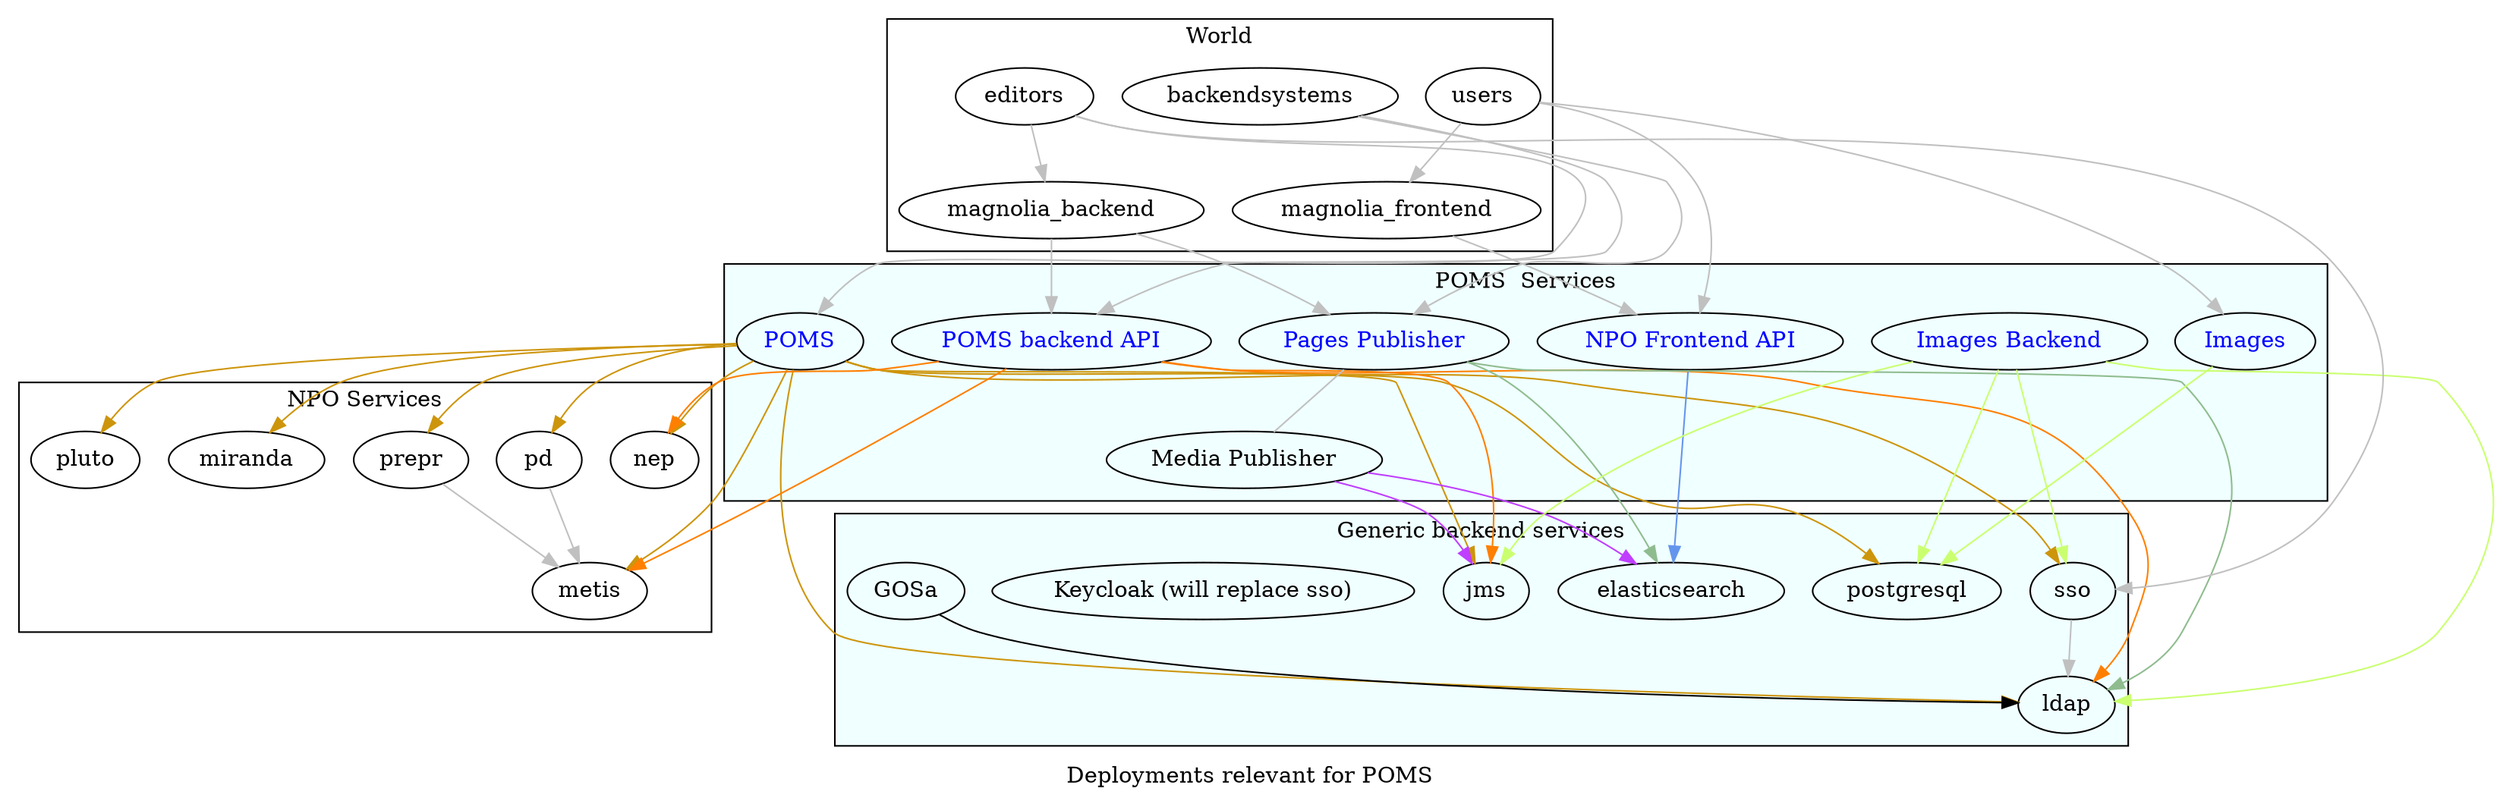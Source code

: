 digraph poms_universe {

label="Deployments relevant for POMS"

poms [ label="POMS" href="https://poms.omroep.nl/" fontcolor=blue ]
poms_backend [ label="POMS backend API" href="https://api.poms.omroep.nl/" fontcolor=blue ]
api [ label = "NPO Frontend API" href="https://rs.poms.omroep.nl/" fontcolor=blue ]
pages_publish [ label = "Pages Publisher"     href="https://publish.pages.omroep.nl/" fontcolor=blue ]
media_publish [ label = "Media Publisher" ]
images_frontend [ label = "Images" href="https://images.poms.omroep.nl" fontcolor=blue]
images_backend [ label = "Images Backend" href="https://images-backend.poms.omroep.nl" fontcolor=blue ]

subgraph cluster_0  {
  label="Generic backend services"
  bgcolor=azure
  postgresql
  elasticsearch
  sso
  jms
  ldap
  keycloak [ label = "Keycloak (will replace sso)" ]
  gosa [ label="GOSa" href="https://admin.sso.omroep.nl/" ]
}

subgraph cluster_1  {
  label="VPRO"
  magnolia_frontend
  magnolia_backend
}

subgraph cluster_1  {
  label="World"
  users
  backendsystems
  editors
}
subgraph cluster_3  {
  label="POMS  Services"
  bgcolor=azure
  poms
  poms_backend
  pages_publish
  media_publish
  api
  images_frontend
  images_backend
}

subgraph cluster_4  {
  label="NPO Services"
  metis
  pd
  prepr
  miranda
  pluto
  nep
}

editors -> {
  magnolia_backend
  poms
  sso
}[color=gray]

users -> {
  magnolia_frontend
  api
  images_frontend
}[color=gray]

backendsystems -> {
  poms_backend
  pages_publish
}[color=gray]

poms -> {
  postgresql
  jms
  sso
  ldap
  miranda
  prepr
  pd
  metis
  pluto
  nep
}[color=darkgoldenrod3]

poms_backend -> {
  jms
  ldap
  metis
  ldap
  nep
}[color=darkorange1]

api -> {
  elasticsearch
}[color=cornflowerblue]

pages_publish-> {
  elasticsearch
  ldap
}[color=darkseagreen]

media_publish -> {
  elasticsearch
  jms
}[color=darkorchid1]
pages_publish -> media_publish[color=gray dir=none]

images_frontend -> {
  postgresql
}[color=darkolivegreen1]
images_backend -> {
  postgresql
  jms
  sso
  ldap
}[color=darkolivegreen1]

magnolia_backend -> {
  poms_backend
  pages_publish
}[color=gray]

magnolia_frontend -> {
  api
}[color=gray]

sso -> ldap[color=gray]

prepr -> metis[color=gray]
pd -> metis[color=gray]

gosa -> ldap

}
